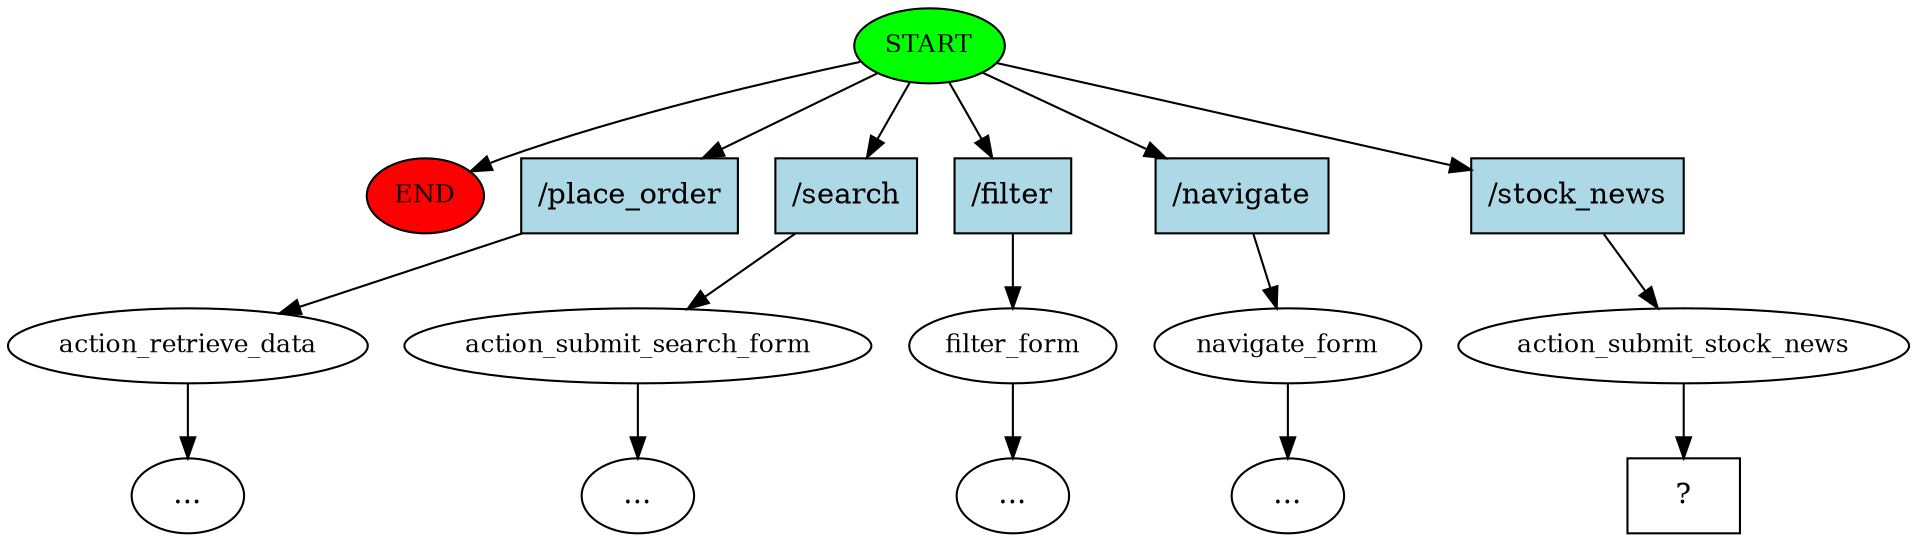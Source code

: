 digraph  {
0 [class="start active", fillcolor=green, fontsize=12, label=START, style=filled];
"-1" [class=end, fillcolor=red, fontsize=12, label=END, style=filled];
1 [class="", fontsize=12, label=action_retrieve_data];
"-4" [class=ellipsis, label="..."];
3 [class="", fontsize=12, label=action_submit_search_form];
"-5" [class=ellipsis, label="..."];
4 [class="", fontsize=12, label=filter_form];
"-6" [class=ellipsis, label="..."];
5 [class="", fontsize=12, label=navigate_form];
"-7" [class=ellipsis, label="..."];
6 [class=active, fontsize=12, label=action_submit_stock_news];
7 [class="intent dashed active", label="  ?  ", shape=rect];
10 [class=intent, fillcolor=lightblue, label="/place_order", shape=rect, style=filled];
11 [class=intent, fillcolor=lightblue, label="/search", shape=rect, style=filled];
12 [class=intent, fillcolor=lightblue, label="/filter", shape=rect, style=filled];
13 [class=intent, fillcolor=lightblue, label="/navigate", shape=rect, style=filled];
14 [class="intent active", fillcolor=lightblue, label="/stock_news", shape=rect, style=filled];
0 -> "-1"  [class="", key=NONE, label=""];
0 -> 10  [class="", key=0];
0 -> 11  [class="", key=0];
0 -> 12  [class="", key=0];
0 -> 13  [class="", key=0];
0 -> 14  [class=active, key=0];
1 -> "-4"  [class="", key=NONE, label=""];
3 -> "-5"  [class="", key=NONE, label=""];
4 -> "-6"  [class="", key=NONE, label=""];
5 -> "-7"  [class="", key=NONE, label=""];
6 -> 7  [class=active, key=NONE, label=""];
10 -> 1  [class="", key=0];
11 -> 3  [class="", key=0];
12 -> 4  [class="", key=0];
13 -> 5  [class="", key=0];
14 -> 6  [class=active, key=0];
}
